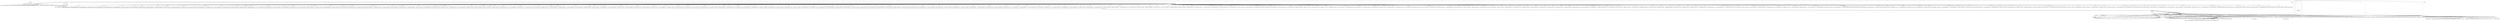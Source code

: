 digraph FolderStructure {
  node [shape=box];
  ".." [label=".."];
  ".." -> ".devcontainer";
  ".." -> ".git";
  ".." -> ".gitignore";
  ".." -> ".vscode";
  ".." -> "array_list";
  ".." -> "assignment1solutions";
  ".." -> "assignment_1";
  ".." -> "binary_powering";
  ".." -> "binary_search";
  ".." -> "fibonacci";
  ".." -> "list_implementations";
  ".." -> "RandomExamples";
  ".." -> "trees";
  ".." -> "trees.zip";
  ".devcontainer" -> "devcontainer.json";
  ".devcontainer" -> "docker-compose.yml";
  ".devcontainer" -> "Dockerfile";
  ".git" -> "COMMIT_EDITMSG";
  ".git" -> "config";
  ".git" -> "description";
  ".git" -> "FETCH_HEAD";
  ".git" -> "HEAD";
  ".git" -> "hooks";
  ".git" -> "index";
  ".git" -> "info";
  ".git" -> "logs";
  ".git" -> "objects";
  ".git" -> "refs";
  ".vscode" -> "launch.json";
  ".vscode" -> "settings.json";
  "array_list" -> "target";
  "assignment1solutions" -> ".editorconfig";
  "assignment1solutions" -> "lib";
  "assignment1solutions" -> "pom.xml";
  "assignment1solutions" -> "src";
  "assignment1solutions" -> "target";
  "assignment_1" -> ".editorconfig";
  "assignment_1" -> "pom.xml";
  "assignment_1" -> "src";
  "assignment_1" -> "target";
  "binary_powering" -> ".editorconfig";
  "binary_powering" -> "pom.xml";
  "binary_powering" -> "src";
  "binary_powering" -> "target";
  "binary_search" -> "pom.xml";
  "binary_search" -> "src";
  "binary_search" -> "target";
  "fibonacci" -> "data";
  "fibonacci" -> "pom.xml";
  "fibonacci" -> "src";
  "fibonacci" -> "target";
  "list_implementations" -> ".editorconfig";
  "list_implementations" -> "list_implementations.jar";
  "list_implementations" -> "pom.xml";
  "list_implementations" -> "src";
  "list_implementations" -> "target";
  "RandomExamples" -> "PalindromeProblem";
  "trees" -> ".editorconfig";
  "trees" -> ".vscode";
  "trees" -> "data";
  "trees" -> "pom.xml";
  "trees" -> "src";
  "trees" -> "target";
  "trees" -> "test.dot";
  "hooks" -> "applypatch-msg.sample";
  "hooks" -> "commit-msg.sample";
  "hooks" -> "fsmonitor-watchman.sample";
  "hooks" -> "post-update.sample";
  "hooks" -> "pre-applypatch.sample";
  "hooks" -> "pre-commit.sample";
  "hooks" -> "pre-merge-commit.sample";
  "hooks" -> "pre-push.sample";
  "hooks" -> "pre-rebase.sample";
  "hooks" -> "pre-receive.sample";
  "hooks" -> "prepare-commit-msg.sample";
  "hooks" -> "push-to-checkout.sample";
  "hooks" -> "sendemail-validate.sample";
  "hooks" -> "update.sample";
  "info" -> "exclude";
  "logs" -> "HEAD";
  "logs" -> "refs";
  "objects" -> "01";
  "objects" -> "02";
  "objects" -> "03";
  "objects" -> "04";
  "objects" -> "05";
  "objects" -> "08";
  "objects" -> "0b";
  "objects" -> "0c";
  "objects" -> "0d";
  "objects" -> "0f";
  "objects" -> "13";
  "objects" -> "14";
  "objects" -> "15";
  "objects" -> "17";
  "objects" -> "18";
  "objects" -> "19";
  "objects" -> "1b";
  "objects" -> "1e";
  "objects" -> "21";
  "objects" -> "22";
  "objects" -> "23";
  "objects" -> "24";
  "objects" -> "25";
  "objects" -> "26";
  "objects" -> "2a";
  "objects" -> "2e";
  "objects" -> "30";
  "objects" -> "31";
  "objects" -> "32";
  "objects" -> "35";
  "objects" -> "37";
  "objects" -> "3a";
  "objects" -> "3b";
  "objects" -> "3c";
  "objects" -> "3d";
  "objects" -> "3f";
  "objects" -> "40";
  "objects" -> "41";
  "objects" -> "42";
  "objects" -> "45";
  "objects" -> "49";
  "objects" -> "4a";
  "objects" -> "4b";
  "objects" -> "4d";
  "objects" -> "4e";
  "objects" -> "4f";
  "objects" -> "52";
  "objects" -> "53";
  "objects" -> "54";
  "objects" -> "55";
  "objects" -> "57";
  "objects" -> "5a";
  "objects" -> "5e";
  "objects" -> "5f";
  "objects" -> "61";
  "objects" -> "62";
  "objects" -> "66";
  "objects" -> "67";
  "objects" -> "68";
  "objects" -> "69";
  "objects" -> "6a";
  "objects" -> "6b";
  "objects" -> "6c";
  "objects" -> "6d";
  "objects" -> "6e";
  "objects" -> "71";
  "objects" -> "72";
  "objects" -> "73";
  "objects" -> "74";
  "objects" -> "76";
  "objects" -> "77";
  "objects" -> "79";
  "objects" -> "7a";
  "objects" -> "7c";
  "objects" -> "7e";
  "objects" -> "80";
  "objects" -> "82";
  "objects" -> "83";
  "objects" -> "84";
  "objects" -> "85";
  "objects" -> "86";
  "objects" -> "87";
  "objects" -> "88";
  "objects" -> "89";
  "objects" -> "8d";
  "objects" -> "8e";
  "objects" -> "8f";
  "objects" -> "90";
  "objects" -> "91";
  "objects" -> "93";
  "objects" -> "94";
  "objects" -> "96";
  "objects" -> "98";
  "objects" -> "99";
  "objects" -> "9b";
  "objects" -> "9c";
  "objects" -> "9d";
  "objects" -> "9e";
  "objects" -> "9f";
  "objects" -> "a1";
  "objects" -> "a4";
  "objects" -> "a5";
  "objects" -> "ad";
  "objects" -> "ae";
  "objects" -> "b0";
  "objects" -> "b2";
  "objects" -> "b3";
  "objects" -> "b4";
  "objects" -> "b6";
  "objects" -> "b9";
  "objects" -> "ba";
  "objects" -> "bb";
  "objects" -> "bd";
  "objects" -> "be";
  "objects" -> "bf";
  "objects" -> "c0";
  "objects" -> "c2";
  "objects" -> "c4";
  "objects" -> "c6";
  "objects" -> "c7";
  "objects" -> "c8";
  "objects" -> "ca";
  "objects" -> "cb";
  "objects" -> "cc";
  "objects" -> "cd";
  "objects" -> "ce";
  "objects" -> "cf";
  "objects" -> "d0";
  "objects" -> "d1";
  "objects" -> "d2";
  "objects" -> "d3";
  "objects" -> "d4";
  "objects" -> "d5";
  "objects" -> "d7";
  "objects" -> "d8";
  "objects" -> "d9";
  "objects" -> "da";
  "objects" -> "db";
  "objects" -> "dd";
  "objects" -> "e0";
  "objects" -> "e1";
  "objects" -> "e3";
  "objects" -> "e6";
  "objects" -> "e7";
  "objects" -> "e8";
  "objects" -> "e9";
  "objects" -> "ea";
  "objects" -> "eb";
  "objects" -> "ed";
  "objects" -> "f1";
  "objects" -> "f2";
  "objects" -> "f3";
  "objects" -> "f4";
  "objects" -> "f5";
  "objects" -> "f7";
  "objects" -> "f8";
  "objects" -> "fc";
  "objects" -> "fd";
  "objects" -> "fe";
  "objects" -> "ff";
  "objects" -> "info";
  "objects" -> "pack";
  "refs" -> "heads";
  "refs" -> "remotes";
  "refs" -> "tags";
  "target" -> "classes";
  "target" -> "test-classes";
  "lib" -> "list_implementations.jar";
  "src" -> "main";
  "src" -> "test";
  "target" -> "classes";
  "target" -> "test-classes";
  "src" -> "main";
  "src" -> "test";
  "target" -> "classes";
  "target" -> "test-classes";
  "src" -> "main";
  "src" -> "test";
  "target" -> "classes";
  "target" -> "test-classes";
  "src" -> "main";
  "src" -> "test";
  "target" -> "classes";
  "target" -> "test-classes";
  "data" -> "runtime_results.csv";
  "src" -> "main";
  "src" -> "test";
  "target" -> "classes";
  "target" -> "test-classes";
  "src" -> "main";
  "src" -> "test";
  "target" -> "checkstyle-cachefile";
  "target" -> "checkstyle-checker.xml";
  "target" -> "checkstyle-result.xml";
  "target" -> "classes";
  "target" -> "test-classes";
  "PalindromeProblem" -> "Data";
  "PalindromeProblem" -> "pom.xml";
  "PalindromeProblem" -> "src";
  "PalindromeProblem" -> "target";
  ".vscode" -> "launch.json";
  "data" -> "tree1.dot";
  "src" -> "main";
  "src" -> "test";
  "target" -> "classes";
  "target" -> "test-classes";
  "refs" -> "heads";
  "refs" -> "remotes";
  "01" -> "1d277a4f9e568d8dcb9f727b70e0bbb256afdf";
  "01" -> "fbf6bd2b7df02b3dacfa8c04c12ae13a416993";
  "02" -> "804fa5e2b6bdfffd4d77de9315c67bd79079c7";
  "03" -> "1466f0256262fd9d94252b6c2c5ce60ed0ab2a";
  "03" -> "576bf10fa18682583e1e8497a773d6b297ab34";
  "04" -> "4b36eff123a0c0f1d59f028229ced7db8bb3c2";
  "04" -> "b1388cdcbaebd2b24e40b364057a136aede56b";
  "05" -> "b2f62fe3836906b11577f2c3829b30636ad9ed";
  "08" -> "03f33f25033c0880075a7c03afb285d47f7eb1";
  "08" -> "0cf97635f5d34f6df6deac6faa50ca6768db37";
  "08" -> "84f781bbc7f472e6d66cd6a4fe9bbf32371f71";
  "0b" -> "2a1adcb4ad80e3b7583d01eb5621c1658a9d60";
  "0c" -> "0a4feebf96bec38891e31f89da6c999b506c90";
  "0d" -> "670882c8395eb1ec6b478c045f8ce1fef8803b";
  "0d" -> "739125cbf080364fd04b5b038fb18011d2a5a1";
  "0d" -> "e32f0098a3b7509f0409f59fc4ad35449368fd";
  "0f" -> "d713848590bf2c610362e366fc5d1f49d6be29";
  "13" -> "ac755afff46bf9e24f1ee1bb4c87e46b95c41e";
  "14" -> "6599b60bf4a80e7f281ffad9626bf58048ee36";
  "15" -> "336a345ac7706e62a6067046192f12d4abd1d9";
  "15" -> "6e5532c473850120bce9c1c2ee7c74bb1e442b";
  "15" -> "97c2cfb6cca2700f731e7a37f7a96e0d876f3b";
  "15" -> "cfae0de25f374d063a0d1ae35e00d7f5bf8ba1";
  "15" -> "f847b14ea939da087d7d25c477b8e1fa339ec5";
  "17" -> "75add8c0ca3e1a58e444fff0f069dc18fce80d";
  "17" -> "975daba731b0ceb143b4216a0de35645120c0e";
  "18" -> "5bb71d9ac39aefb67e67c9bf55f25c00424a57";
  "18" -> "e2955afe41eac0dbc9070d76278238cb58749b";
  "19" -> "e0913a139296e27720db581641cff8c02b12b9";
  "1b" -> "4e75ac457ea92fc560301e2a5735cc7ad445a4";
  "1b" -> "b09791873b56d729768391585fe237b201d03a";
  "1b" -> "f6dc2992121c3d8f63a9f226834d72f40ae968";
  "1e" -> "c788911cdca46c156fd04ad8130df52566b1a2";
  "21" -> "e8afdb71f477334bd006a4a91612002537dd80";
  "22" -> "2f93b7f462a9260d6d86b0459aeec80bb41f49";
  "23" -> "8d56cf7244176877e3b5ff2f546840fedf1084";
  "24" -> "a4804a395b7776e5dbc50a67179f17f197caf3";
  "24" -> "bd00ddcd93943023bbb71d5f3d9c2edf21106e";
  "24" -> "fe340419dcde7551ca6be7b89f2529f44cbd37";
  "25" -> "01c74e5c78de10f8f8a466e18f8f5cce23ed83";
  "25" -> "3102eb39cee3e11c665154c19fcab289638a18";
  "25" -> "a878af2edb9461beba8576b35fb37182f952ca";
  "25" -> "d056c4994297d62063bb240c2538c5f7b59d55";
  "26" -> "191bd55eb5b8dc57930c2597b25fe0d0de6a8c";
  "26" -> "b7db5533aa82e7743eea3df4848756d4d23035";
  "2a" -> "5567460ff6c60d7bd384273c361ce2b9e63e2e";
  "2a" -> "94558ba0063f0e47622819871748bc07c556e1";
  "2a" -> "9474b385a43fc3a18c9f6f5419128a336fbae0";
  "2e" -> "94d5f341baddc80e127e56a170805bef15eeb0";
  "30" -> "936cd1d95967072ceed59827d934b7fb502327";
  "31" -> "28ccb5b555729f371ffafb54532156ef6dcb28";
  "31" -> "58918f1307c14d3e6c6e1d4d5c07a8bbe6709b";
  "31" -> "7a0c9fb4f5a2dc13b819a987cde61d23197dd7";
  "32" -> "60744719a1c4008d130eb27056c7bb744d0a45";
  "32" -> "9331dd38e4cc57fb74246e86b3e13ea5a8269f";
  "32" -> "bbebd43d65f3d98748f44b1368d178ff494bae";
  "35" -> "b3bd840496e9fbd84788d66d832c8145b1a70a";
  "37" -> "4d4108e81bfe1649482eb4b5d747acc91bf512";
  "3a" -> "778314212b46dbfa48690c4cdbcf97f38bc96b";
  "3a" -> "9cdc39a04f4e48124319f129fed059db4cef68";
  "3b" -> "b463fc8b37f9608bde1fea8250bdac3d432477";
  "3c" -> "6c51d6dca6bba20c6542648be867e586ff804d";
  "3c" -> "be4926b454db429c0712937ee921a873bdb54c";
  "3d" -> "25a6edff7ba98a703c3d15bb4acc0682ee5ea4";
  "3d" -> "83612db0b7cc03d850eeec418d316608341a4f";
  "3f" -> "1f27d95bd15508ed39baa153470188ecac3ed7";
  "3f" -> "a71bb7d4652ca9402ef730e79812f72e6fb7ce";
  "3f" -> "bb962a57a9ca904269c1278592b2e6ae126b32";
  "40" -> "b67089e6fc53592e2d97843ca02582a212b26f";
  "41" -> "6bea4529d3961e30b2f7ad32da5c79b2b29f24";
  "42" -> "0cd46fe07432634032388a867f4ac982af5bb1";
  "45" -> "5f237fe9c5e8fc7af23ce2a551218aa75f5046";
  "45" -> "d5208aeeb9b9c809538a24c24fbba48e6ca197";
  "49" -> "50117bec71416dd17f161e4356dd3e67b61193";
  "49" -> "da0be0de22647f25997849dbccdf9d82e84063";
  "4a" -> "3f92ccff07a076fe740ac220fe9d276ae5da20";
  "4b" -> "43b67c16ef877b066492a096c65a7dd7e94a2a";
  "4b" -> "715b0124c96b08022fd0174cd9efc1ec1cf366";
  "4d" -> "81bab78dca429ac7b2d57d2a0629c3304be29d";
  "4d" -> "a12489243f1319b031b257403d7cac2bb2dae6";
  "4d" -> "ee51752465b1b9245349b2c2dc841dd4a359de";
  "4e" -> "8c0ef988863be54aa3b990c762a81bf9afaeb6";
  "4f" -> "0328aac31ba180013e17fad12855d34cdfa4c0";
  "52" -> "4f0963bd1d8c6149eb6f2dc52a5fc50c7637ad";
  "52" -> "8fbf380dda9249a4549bded1ca79945966b5b7";
  "53" -> "3aabf4d451ec5d15222ad455c298d7524b5285";
  "53" -> "64c05a58bb3ec9bf144bf6caec7be91990972f";
  "53" -> "72a6f68faeca1e9cbda84e7b469a9819bf3901";
  "54" -> "cb0d4b0fa832faaeeab69a1e1acfd84e0481d8";
  "55" -> "330a66cef480fa9412bf1baacd5b79636f42f5";
  "55" -> "8048eec2fdb5662035f36ce24919b53ab86bd4";
  "57" -> "13204583265636a9b809633b7c56e5691fa168";
  "5a" -> "71a2d183802a18141e7a99375610b57103f83c";
  "5e" -> "58298ba99524113b6a0e04ee2b071f980608c2";
  "5e" -> "9c7449cd18d8f6e0e35d335af21097458f62fc";
  "5e" -> "be431ff25bae2320bf942a6ff14539496a5d70";
  "5e" -> "fb0bb2e402015ced65a1a1d32a01e0307cf4df";
  "5f" -> "c333ef18e3186d5a50c598c643d8da054ad18d";
  "61" -> "2ecbe5ec57b9935ec2dda608472be35bb1d287";
  "62" -> "97cf0aad51f27f844814bd7a833f9d54d5681e";
  "66" -> "d16bcd8ef881c78721731425a7f7b59acc9a21";
  "67" -> "e5f8c91a55e5e8c86b3710cb08665c42a4145d";
  "67" -> "f67e1e950a29d27a4786b4e04a1ae1a0df046e";
  "68" -> "80341c87d74f4e7e57e7c3f8b639c5d6efbeb9";
  "68" -> "842ccddb61ec5658c1ccf00e6ee9fd7eb4c4eb";
  "69" -> "b7e8c285763ce4adf879c626b827272f207e0b";
  "6a" -> "7852f2fc7e0023602862055103fdb3fddf2427";
  "6b" -> "17d2d65281ae252b0ab44492382658056db2c2";
  "6b" -> "5cb30c79adf6c4230a794d2a5b5cffd39ba520";
  "6b" -> "6fbe25d8ff6c0f10074bb8ddf1c491b015dce7";
  "6c" -> "7ec061468594c8ac0c2afa8e3189222b95a73f";
  "6d" -> "7aa2f8a874fa0469ed8b9fc3b8000ea5a2a268";
  "6e" -> "9ddc49b1a83b0dd3f86e9dfd0c48851fd01696";
  "71" -> "76b8c57e05f38c1517220dcd349c7e83fe74ce";
  "71" -> "c1c7dd9e5d5bdc32f9725f2d3f9fb5dbf3ec87";
  "72" -> "592fb44569141068e3a4bd768bc3c98af25bea";
  "72" -> "b31068a75b7352b2839a0c72c79a953c8cb613";
  "73" -> "b2128b597a00dfdf450eb06e2802cac94a1dd5";
  "73" -> "ef9d22d28413ca09b6ecb27f341cceb5a35f7c";
  "74" -> "2cafb024f38f4b07e6ecdfe085944b6ba3429c";
  "74" -> "89b42c18f1837a4d5846e13e3ebc95845687db";
  "76" -> "ec97c431f296404886209c5af64e1b8d2e2c19";
  "77" -> "c26f59a6513b965a9ac12e07498cefcd43d1ed";
  "79" -> "b928cb9b3d856de8ba0086a466f714d3dce2e8";
  "79" -> "fb1c670dfe53d7c78a2fb2d764a49647e340d8";
  "7a" -> "db68d01817bf97267893579a11340523871be0";
  "7a" -> "e8adc9b69b861957698c14f7cee875a6134aea";
  "7c" -> "acd8f4fd4a0e280a6a546173192c15375c598c";
  "7e" -> "203b4cd9a7633a3b919099456ef9e6221be67d";
  "80" -> "58c50603ea4f0ff7ff3e838f53207af98ed103";
  "80" -> "b34ed4183ceeb648daa64b603b2461fbcc8236";
  "82" -> "33b1fcab125f39a8999a146e58dd53ee315b12";
  "82" -> "62ab3356022566523c95ed601ef9c718c2a8cf";
  "83" -> "2636ec8f3ad26d427438d61f0080897f6a55a0";
  "83" -> "be410d5d0503fa5dd8752c82ed08850c54cfef";
  "84" -> "6b83ff1cdf0b99e002c337348c224677fc4912";
  "84" -> "9d4a9a479572938e95bae4a6dc411763fec00c";
  "85" -> "31a6b1f2fa4004e4e411287ebfcfd4076ce7c6";
  "86" -> "a5567e55a7c5d5997d86dc6c9d57807f7cd760";
  "86" -> "a623b203f73e9a4fdc40d205920b7741228396";
  "87" -> "f607ae41ea03fc84c88f396a0287fb72e264dc";
  "88" -> "2a5f2d37df25448cfa8357869f683a73fa3c3e";
  "89" -> "2072c7b0b8dce2b572bca0447d568be0280f08";
  "89" -> "a228502c04ca1f1721315837a11d77a3c598ef";
  "89" -> "bd7492adf76990183902b6a7af16fc39dd3802";
  "8d" -> "c7f430746bf6d3f422c7060792c99c706cb67e";
  "8e" -> "1728f004512aee40c6725b26b5da7cc24a855d";
  "8e" -> "3454bbad5543499813a94a880d10fbc82f97da";
  "8e" -> "3d37e742404034cf7ebf952fe2bee9a7d028be";
  "8e" -> "5bbd345c753c35dc7d5f949643bbb823c2ce22";
  "8f" -> "6d68f5d8fd0405a1fc5babd302ce6e76189288";
  "90" -> "06f93bebc8a8bd5f12255db65fb022574ab6c6";
  "90" -> "ae84aecfd6cf1b2e4cd19a9d559fe72d8e7ca0";
  "91" -> "20c32d2352a794f84f09ad42b406a7fa8b56b8";
  "91" -> "b08ec3da775e283c3e14cf3c7bddee0b656639";
  "93" -> "642132c260097428a70795799d7f41f13d421f";
  "93" -> "fceecbda20bb20beaad1b05236c9ad19cee691";
  "94" -> "4f694cd5976bf220e22eaf7e3c2841b048e6d8";
  "94" -> "e15f987234862b2f0fc6da2f3808a5a07520f1";
  "96" -> "64ad26b333c8caeffcd0c6661b38b7cfc92da8";
  "96" -> "d9c50308e7f7c33634b7dfa9ec8beedd768658";
  "98" -> "18b2caf54d0448d3ebf58113a451d3803312b9";
  "98" -> "92069cd84d79b912ee07e87ae38a51e920fee2";
  "99" -> "bc4f42c51242719e33aeac7ec4170fb0f03414";
  "9b" -> "ab33b2d32fccdb85e499c2fbd3bad9d0c4a7f9";
  "9c" -> "40d21480c07c7f54d9978882712ea82fa62e9c";
  "9d" -> "05bdb790042777a21c9cab0fe7765b0984c714";
  "9d" -> "849f5769d3694bcffa21c1176111b24507ce07";
  "9e" -> "06813f053b9e3330ddce974ff45bc4a347f825";
  "9e" -> "b455df4ab6ac8b806f4fdaeaa3de46840d8809";
  "9f" -> "5071612a38009a777fae665eab634444da005e";
  "a1" -> "70126227c46559537851ebbf8ed150b87c1d7f";
  "a1" -> "cc6facbf696c0fb474310b1f916f557938c702";
  "a4" -> "bdeddacb6f6713d905f3e0ce4daac70e2494e0";
  "a5" -> "086c4f223d6031af4220655e476439fcc45314";
  "a5" -> "adda90f157b4babfa605c325c646db889caeca";
  "a5" -> "c6abbaa5a2723bb0261f0bbd328d70031cb1dd";
  "ad" -> "87115476b26f07b7f799f21f1bb7b1f1d38dc0";
  "ae" -> "c39d2c2bfcdff36256d494e461c090743fdb76";
  "b0" -> "00738fdbfaa73ade579d59ac640d1abf622da5";
  "b0" -> "917256e5f3017749c8ac0b6aecc7b9b1c0cc32";
  "b2" -> "0a200e4fe424bb1397721826c45eedefaf68b4";
  "b2" -> "31b77f33da9fe85787207e055b82a5f0a5028e";
  "b3" -> "f65b6750a0fb0a32fda1f120ba395ab880eb27";
  "b4" -> "5e7528e80438cb898e9d3a34bbbe3c1e457515";
  "b6" -> "80215fe39f70ca010c15ef0196c5ae1a31a411";
  "b9" -> "16b55c8f1053d5cbcacc7f16391824dc242bca";
  "b9" -> "766a5b6034487198f55dc81da82e6a28930029";
  "b9" -> "ed78cc086a0866a2f87874bb78fc027b34558a";
  "ba" -> "078b1ec6d672f07a6afa6deb719fff6f9ddd40";
  "bb" -> "2ef4774721c53faf21b6e111e9e5e94857fcff";
  "bd" -> "636dddb54212a1143f47ebd686e95a763a51b4";
  "bd" -> "7cee8afaca283c1f9b4a5a932ead313af11763";
  "bd" -> "c74e43583f023ec7322830ad01fa61355d7863";
  "bd" -> "e837968eea973f0f0b4e0dea60d6800d4d538a";
  "be" -> "0625b726edfade497ef0f468bbc4a347f50f06";
  "bf" -> "2f1896f76c150299579c4084c1f55acddf2f3c";
  "bf" -> "ce6a28d7f4595dadd567c135687aa59586cd50";
  "c0" -> "6d33a6b194e6ba961176dc177eb26df877ae6e";
  "c2" -> "4c76c5f1157b992814f883e89b077e671a345e";
  "c4" -> "faed8b1af360bd7830c1371919a278d1c747bf";
  "c6" -> "68133d14066ad91f00c724f3a858321b2265db";
  "c7" -> "441a06cdd72264c0a499414d3ddca327e4d25c";
  "c7" -> "513a35d351cb002f5a1f88fbae9f7970c90322";
  "c7" -> "612359465216d072ec883755db701f847cd11e";
  "c8" -> "d0611466d2cf92fd344b76560f946053a66fea";
  "ca" -> "79d303fea6ef7e9156c562c0cfdf015795b3bf";
  "ca" -> "f8ca402a0070db15d7447504087819208f33b2";
  "cb" -> "59765c5b799ac3ea1feb3da5f5dfff46b97b21";
  "cc" -> "2dbf2846a85c103aa80c3234ae17e0958c8890";
  "cd" -> "1d981619e92d476826dca50404e131dd60cc36";
  "cd" -> "9634d14263e68bbbc479b89b2e2ddccaee9968";
  "ce" -> "4abdaa97d87a67a71ffd2f0beb54211634440c";
  "ce" -> "855e82a880d5cb52823d87ca45e5880c172c8c";
  "ce" -> "cc0ff52fb44ece84f1227e3d2014f78fc9e3c6";
  "cf" -> "75cff8fd3aa69c450a950f9156ff359adf2bc2";
  "cf" -> "919573a91e0e8fb2502b3cc2b452349bb55bb1";
  "d0" -> "36c7a1528753c9b227b82e4f97ec003f6d73bd";
  "d1" -> "1074a65cd3f497498583469c1a480d72c6a671";
  "d2" -> "dda2a1c8a869858a91c6c0518b589f07c7f069";
  "d2" -> "ea3fd2e161721239d873e315ec9168043cf5a0";
  "d3" -> "02414e6987c9f5a7728f7a74c17a4f25e75eba";
  "d4" -> "e7887580e62329a276efcfca66832e70858db0";
  "d5" -> "512094d891b78a8328c901bb8147bf40af743d";
  "d7" -> "b310e0187928a67e2bcc0fbd7448c5a490bc6b";
  "d8" -> "4175b9be4b57d671bf5a7c96cf90ed0a47eaa8";
  "d9" -> "31d94018b6149ec33d0f61f49791e993590080";
  "da" -> "af7c4836fd280eb61ad42ef47edaa43b0325b8";
  "db" -> "cb3cfc400382c76650874898dfd76034d3fb32";
  "dd" -> "41665aa3b3322ea0dddd1e53c5e6932793c6fb";
  "e0" -> "6b4a183b847c9b0ca9ea2dabca0b4a62bb5ee6";
  "e1" -> "3d03e40a695ecc1e1dbb1c09ec33f23c5b6157";
  "e1" -> "848bd9427b77da031eb91c6e6119d932153a98";
  "e1" -> "936b7e8e349618ddcf6ed1995c345267146fd4";
  "e1" -> "d0ce7f7ee30af890abe5ce23986c413c41d17d";
  "e3" -> "7e7f08915a85c7447fc22575a91fa50c755061";
  "e6" -> "67bd56febc0b3c0e15b5a0e8b33f18d27d2f43";
  "e7" -> "bca155c79522e08b1f59db25cd647bc2c1862a";
  "e7" -> "f3a430aae97fdb5c361406286e8d6d9366a0f9";
  "e8" -> "58fedc0459669752b1e4a57f2ab37280bfa8b8";
  "e8" -> "5d67dec799a6f5aede1ef9521bfb9e046d2791";
  "e9" -> "5f9057cf63da91a8c6506de259d405aaa3daa7";
  "ea" -> "f09d0486d76bb07d665c85ef01446c3c0b3540";
  "eb" -> "d37ca4394615ac69d8b6b545ae2e135681e41e";
  "ed" -> "95b6d12465ae57807899be7b84fa07c196e224";
  "f1" -> "d68d0ba8e05bbcffb5a2cd0b34bf1ee9b5679f";
  "f2" -> "ae0f20a7882c68ad34667de9a29917617beb61";
  "f3" -> "0c7174b72d2766feb67cd961b9920404de9236";
  "f3" -> "5e1937c247982d79cde124cb374be63ae95a18";
  "f3" -> "a052b4b60ae9617392beb88edff2953c634a07";
  "f4" -> "d9b172103551b13407eaebad2f0a1397a86e38";
  "f5" -> "4635b9d223b0dc43d0b08ede3f2116f4c2b47f";
  "f5" -> "64806ab664fe033bd22f0effecc96a629427c6";
  "f7" -> "7f7dc6fd4b354340ffecfdc602503c727d4c9b";
  "f8" -> "0fc1f5da9c1b2810d1f19d9c965c6773310a05";
  "f8" -> "61835af880f2f39f4c7c16301e7e15f2c21573";
  "fc" -> "5cc6e0f7be8e28f7a508618ee143950dab800b";
  "fc" -> "fddab5d5845e20ff4ab9fdfd09d6d4e1a42e0c";
  "fd" -> "277c350e65f3b1e6c4967af6b884f368bbeae2";
  "fd" -> "3c9ab91cc5aa88dcde4b452b3bd137276b4f43";
  "fd" -> "51a1839b76ff41c1de2100840ec5d0061e7aa7";
  "fe" -> "7791cb88253e78061f849c7709872986c0635e";
  "fe" -> "a5605c810199ac4eaa8d8bfa1fae78303f0a88";
  "fe" -> "ea85bcf9010520de66b18a4d22a30b02364b79";
  "fe" -> "f7dfccfccfadc141c7017fab3cba2e0d3e966d";
  "ff" -> "5b8c362de4b889bcf5ffdd3b3cd35f096ff2ff";
  "heads" -> "main";
  "remotes" -> "origin";
  "classes" -> "com";
  "test-classes" -> "com";
  "main" -> "java";
  "test" -> "java";
  "classes" -> "com";
  "test-classes" -> "com";
  "main" -> "java";
  "test" -> "java";
  "classes" -> "com";
  "test-classes" -> "com";
  "main" -> "java";
  "test" -> "java";
  "classes" -> "com";
  "test-classes" -> "com";
  "main" -> "java";
  "test" -> "java";
  "classes" -> "com";
  "test-classes" -> "com";
  "main" -> "java";
  "test" -> "java";
  "classes" -> "com";
  "test-classes" -> "com";
  "main" -> "java";
  "test" -> "java";
  "classes" -> "com";
  "test-classes" -> "com";
  "Data" -> "difficult_timings.csv";
  "Data" -> "easy_timings.csv";
  "src" -> "main";
  "src" -> "test";
  "target" -> "classes";
  "target" -> "test-classes";
  "main" -> "java";
  "test" -> "java";
  "classes" -> "com";
  "test-classes" -> "com";
  "heads" -> "main";
  "remotes" -> "origin";
  "origin" -> "main";
  "com" -> "array_list";
  "com" -> "array_list";
  "java" -> "com";
  "java" -> "com";
  "com" -> "assignment1solutions";
  "com" -> "assignment1solutions";
  "java" -> "com";
  "java" -> "com";
  "com" -> "assignment_1";
  "com" -> "assignment_1";
  "java" -> "com";
  "java" -> "com";
  "com" -> "binary_powering";
  "com" -> "binary_powering";
  "java" -> "com";
  "java" -> "com";
  "com" -> "binary_search";
  "com" -> "binary_search";
  "java" -> "com";
  "java" -> "com";
  "com" -> "fibonacci";
  "com" -> "fibonacci";
  "java" -> "com";
  "java" -> "com";
  "com" -> "list_implementations";
  "com" -> "queue_implementations";
  "com" -> "stack_implementations";
  "com" -> "list_implementations";
  "com" -> "stack_implementations";
  "main" -> "java";
  "test" -> "java";
  "classes" -> "FirstChecker.class";
  "classes" -> "PalindromeChecker.class";
  "classes" -> "PalindromeRunner$1.class";
  "classes" -> "PalindromeRunner$2.class";
  "classes" -> "PalindromeRunner.class";
  "classes" -> "SecondChecker.class";
  "test-classes" -> "PalindromeRunnerTest.class";
  "java" -> "com";
  "java" -> "com";
  "com" -> "trees";
  "com" -> "trees";
  "origin" -> "main";
  "com" -> "assignment1solutions";
  "com" -> "assignment1solutions";
  "assignment1solutions" -> "QuickGrader.class";
  "assignment1solutions" -> "Student.class";
  "assignment1solutions" -> "AppTest.class";
  "com" -> "assignment_1";
  "com" -> "assignment_1";
  "assignment_1" -> "App.class";
  "assignment_1" -> "QueueProblem.class";
  "assignment_1" -> "StudentGrade.class";
  "assignment_1" -> "AppTest.class";
  "com" -> "binary_powering";
  "com" -> "binary_powering";
  "binary_powering" -> "BinaryPower.class";
  "binary_powering" -> "AppTest.class";
  "com" -> "binary_search";
  "com" -> "binary_search";
  "binary_search" -> "Runner.class";
  "com" -> "fibonacci";
  "com" -> "fibonacci";
  "fibonacci" -> "Fibonacci.class";
  "fibonacci" -> "FibonacciRecursive.class";
  "fibonacci" -> "FibonacciRunner.class";
  "fibonacci" -> "MethodTimer$BenchmarkResult.class";
  "fibonacci" -> "MethodTimer.class";
  "com" -> "list_implementations";
  "com" -> "queue_implementations";
  "com" -> "stack_implementations";
  "com" -> "list_implementations";
  "com" -> "stack_implementations";
  "list_implementations" -> "App.class";
  "list_implementations" -> "ArrayList$ArrayListIterator.class";
  "list_implementations" -> "ArrayList.class";
  "list_implementations" -> "DoublyLinkedList$1.class";
  "list_implementations" -> "DoublyLinkedList$Node.class";
  "list_implementations" -> "DoublyLinkedList.class";
  "list_implementations" -> "LinkedList$1.class";
  "list_implementations" -> "LinkedList$Node.class";
  "list_implementations" -> "LinkedList.class";
  "list_implementations" -> "LinkedListExtension.class";
  "list_implementations" -> "List.class";
  "queue_implementations" -> "ArrayQueue.class";
  "queue_implementations" -> "Queue.class";
  "stack_implementations" -> "ArrayStack$EmptyStackException.class";
  "stack_implementations" -> "ArrayStack.class";
  "stack_implementations" -> "LinkedListStack.class";
  "stack_implementations" -> "Stack.class";
  "list_implementations" -> "ArrayListTest.class";
  "list_implementations" -> "DoublyLinkedListTest.class";
  "list_implementations" -> "LinkedListTest.class";
  "list_implementations" -> "ListTest.class";
  "stack_implementations" -> "ArrayStackTest.class";
  "stack_implementations" -> "LinkedListStackTest.class";
  "stack_implementations" -> "StackTest.class";
  "java" -> "FirstChecker.java";
  "java" -> "PalindromeChecker.java";
  "java" -> "PalindromeRunner.java";
  "java" -> "SecondChecker.java";
  "java" -> "PalindromeRunnerTest.java";
  "com" -> "trees";
  "com" -> "trees";
  "trees" -> "BinarySearchTree$1.class";
  "trees" -> "BinarySearchTree$2.class";
  "trees" -> "BinarySearchTree.class";
  "trees" -> "BinarySearchTreeRunner.class";
  "trees" -> "DirectoryTraverser.class";
  "trees" -> "DotFileReader.class";
  "trees" -> "DotFileWriter.class";
  "trees" -> "GenericTree$1.class";
  "trees" -> "GenericTree$2.class";
  "trees" -> "GenericTree$3.class";
  "trees" -> "GenericTree.class";
  "trees" -> "GenericTreeRunner.class";
  "trees" -> "TreeNodes";
  "trees" -> "TreeTraversers";
  "trees" -> "BinarySearchTreeTest.class";
  "trees" -> "DotFileReaderTest.class";
  "trees" -> "GenericTreeTest.class";
  "trees" -> "TreeNodes";
  "assignment1solutions" -> "QuickGrader.java";
  "assignment1solutions" -> "Student.java";
  "assignment1solutions" -> "AppTest.java";
  "assignment_1" -> "App.java";
  "assignment_1" -> "QueueProblem.java";
  "assignment_1" -> "StudentGrade.java";
  "assignment_1" -> "AppTest.java";
  "binary_powering" -> "BinaryPower.java";
  "binary_powering" -> "AppTest.java";
  "binary_search" -> "Runner.java";
  "fibonacci" -> "Fibonacci.java";
  "fibonacci" -> "FibonacciRecursive.java";
  "fibonacci" -> "FibonacciRunner.java";
  "fibonacci" -> "MethodTimer.java";
  "list_implementations" -> "App.java";
  "list_implementations" -> "ArrayList.java";
  "list_implementations" -> "DoublyLinkedList.java";
  "list_implementations" -> "LinkedList.java";
  "list_implementations" -> "LinkedListExtension.java";
  "list_implementations" -> "List.java";
  "queue_implementations" -> "ArrayQueue.java";
  "queue_implementations" -> "Queue.java";
  "stack_implementations" -> "ArrayStack.java";
  "stack_implementations" -> "LinkedListStack.java";
  "stack_implementations" -> "Stack.java";
  "list_implementations" -> "ArrayListTest.java";
  "list_implementations" -> "DoublyLinkedListTest.java";
  "list_implementations" -> "LinkedListTest.java";
  "list_implementations" -> "ListTest.java";
  "stack_implementations" -> "ArrayStackTest.java";
  "stack_implementations" -> "LinkedListStackTest.java";
  "stack_implementations" -> "StackTest.java";
  "trees" -> "BinarySearchTree.java";
  "trees" -> "BinarySearchTreeRunner.java";
  "trees" -> "DirectoryTraverser.java";
  "trees" -> "DotFileReader.java";
  "trees" -> "DotFileWriter.java";
  "trees" -> "GenericTree.java";
  "trees" -> "GenericTreeRunner.java";
  "trees" -> "TreeNodes";
  "trees" -> "TreeTraversers";
  "trees" -> "BinarySearchTreeTest.java";
  "trees" -> "DotFileReaderTest.java";
  "trees" -> "GenericTreeTest.java";
  "trees" -> "TreeNodes";
  "TreeNodes" -> "BinarySearchTreeNode.class";
  "TreeNodes" -> "GenericTreeNode.class";
  "TreeNodes" -> "TreeNode.class";
  "TreeTraversers" -> "LevelOrderTraverser.class";
  "TreeTraversers" -> "PostOrderTraverser.class";
  "TreeTraversers" -> "PreOrderTraverser.class";
  "TreeNodes" -> "BinarySearchTreeNodeTest.class";
  "TreeNodes" -> "BinarySearchTreeNode.java";
  "TreeNodes" -> "GenericTreeNode.java";
  "TreeNodes" -> "TreeNode.java";
  "TreeTraversers" -> "LevelOrderTraverser.java";
  "TreeTraversers" -> "PostOrderTraverser.java";
  "TreeTraversers" -> "PreOrderTraverser.java";
  "TreeNodes" -> "BinarySearchTreeNodeTest.java";
}
